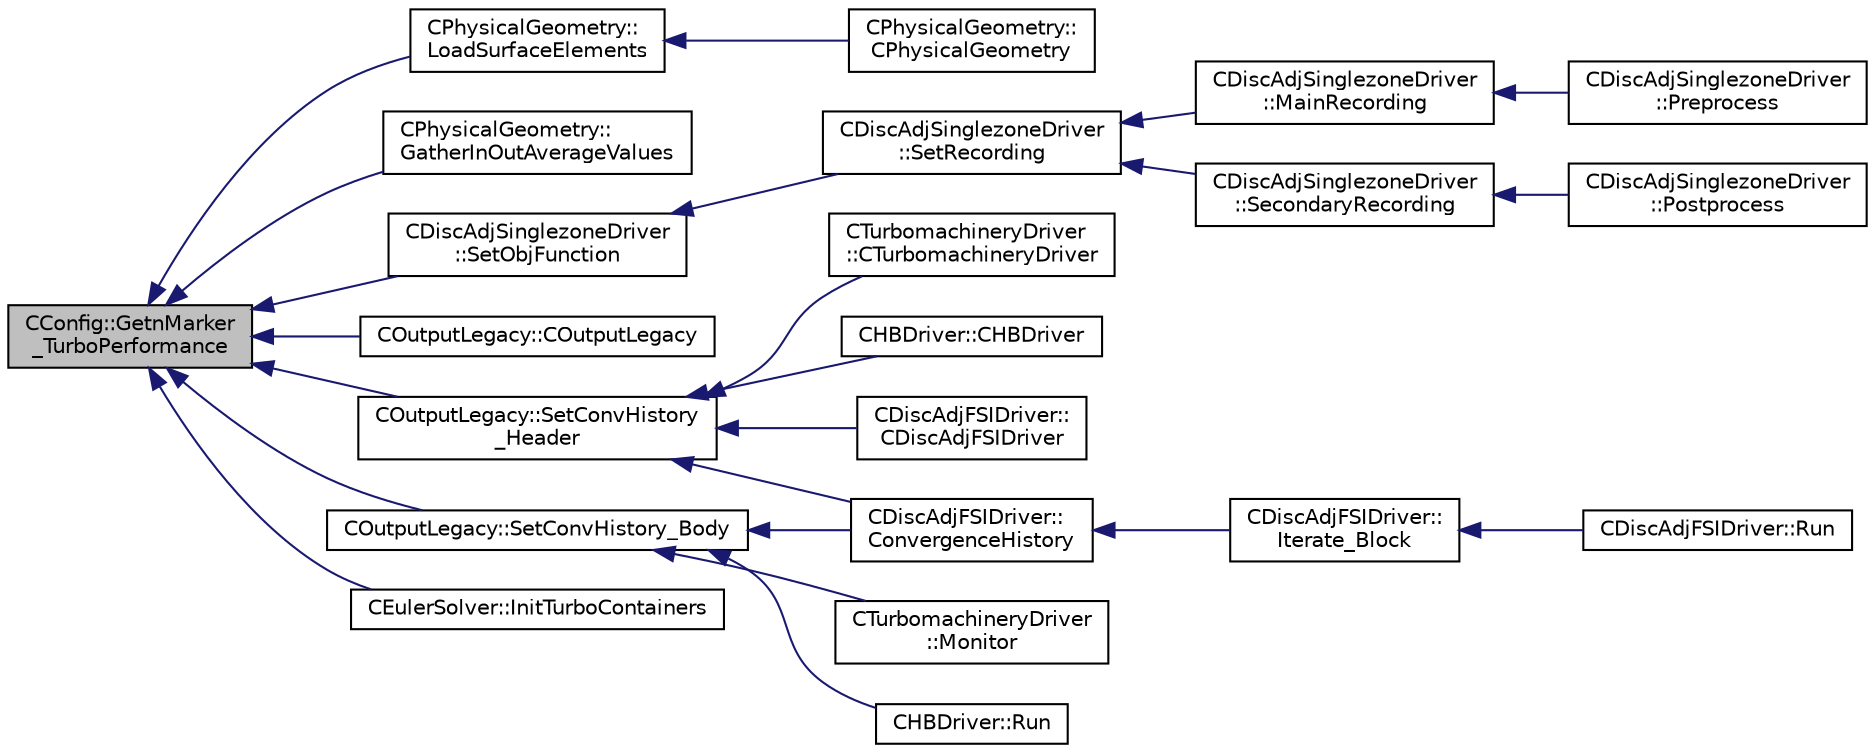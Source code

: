 digraph "CConfig::GetnMarker_TurboPerformance"
{
  edge [fontname="Helvetica",fontsize="10",labelfontname="Helvetica",labelfontsize="10"];
  node [fontname="Helvetica",fontsize="10",shape=record];
  rankdir="LR";
  Node9258 [label="CConfig::GetnMarker\l_TurboPerformance",height=0.2,width=0.4,color="black", fillcolor="grey75", style="filled", fontcolor="black"];
  Node9258 -> Node9259 [dir="back",color="midnightblue",fontsize="10",style="solid",fontname="Helvetica"];
  Node9259 [label="CPhysicalGeometry::\lLoadSurfaceElements",height=0.2,width=0.4,color="black", fillcolor="white", style="filled",URL="$class_c_physical_geometry.html#ae8bc780573f7358809e4556f75a3f5de",tooltip="Load the local surface elements after partitioning (owned and ghost) into the geometry class objects..."];
  Node9259 -> Node9260 [dir="back",color="midnightblue",fontsize="10",style="solid",fontname="Helvetica"];
  Node9260 [label="CPhysicalGeometry::\lCPhysicalGeometry",height=0.2,width=0.4,color="black", fillcolor="white", style="filled",URL="$class_c_physical_geometry.html#addad3f466423ba9243a396763d442f9a",tooltip="Accepts a geometry container holding a linearly partitioned grid with coloring performed by ParMETIS..."];
  Node9258 -> Node9261 [dir="back",color="midnightblue",fontsize="10",style="solid",fontname="Helvetica"];
  Node9261 [label="CPhysicalGeometry::\lGatherInOutAverageValues",height=0.2,width=0.4,color="black", fillcolor="white", style="filled",URL="$class_c_physical_geometry.html#a217e5337523ba85579c8a3d209bf25d9",tooltip="Set turbo boundary vertex. "];
  Node9258 -> Node9262 [dir="back",color="midnightblue",fontsize="10",style="solid",fontname="Helvetica"];
  Node9262 [label="CDiscAdjSinglezoneDriver\l::SetObjFunction",height=0.2,width=0.4,color="black", fillcolor="white", style="filled",URL="$class_c_disc_adj_singlezone_driver.html#aea0513ac808106c6a92be610b3b17a6a",tooltip="Set the objective function. "];
  Node9262 -> Node9263 [dir="back",color="midnightblue",fontsize="10",style="solid",fontname="Helvetica"];
  Node9263 [label="CDiscAdjSinglezoneDriver\l::SetRecording",height=0.2,width=0.4,color="black", fillcolor="white", style="filled",URL="$class_c_disc_adj_singlezone_driver.html#a7e519f0f189a3a102b0630edaaa9d233",tooltip="Record one iteration of a flow iteration in within multiple zones. "];
  Node9263 -> Node9264 [dir="back",color="midnightblue",fontsize="10",style="solid",fontname="Helvetica"];
  Node9264 [label="CDiscAdjSinglezoneDriver\l::MainRecording",height=0.2,width=0.4,color="black", fillcolor="white", style="filled",URL="$class_c_disc_adj_singlezone_driver.html#af4087bc4859a336b67555336d8f28aaf",tooltip="Record the main computational path. "];
  Node9264 -> Node9265 [dir="back",color="midnightblue",fontsize="10",style="solid",fontname="Helvetica"];
  Node9265 [label="CDiscAdjSinglezoneDriver\l::Preprocess",height=0.2,width=0.4,color="black", fillcolor="white", style="filled",URL="$class_c_disc_adj_singlezone_driver.html#a2d0785572312526d0bd695a14dd405f2",tooltip="Preprocess the single-zone iteration. "];
  Node9263 -> Node9266 [dir="back",color="midnightblue",fontsize="10",style="solid",fontname="Helvetica"];
  Node9266 [label="CDiscAdjSinglezoneDriver\l::SecondaryRecording",height=0.2,width=0.4,color="black", fillcolor="white", style="filled",URL="$class_c_disc_adj_singlezone_driver.html#ad328a74dd89ed2e335b22c4bf2b53cb0",tooltip="Record the secondary computational path. "];
  Node9266 -> Node9267 [dir="back",color="midnightblue",fontsize="10",style="solid",fontname="Helvetica"];
  Node9267 [label="CDiscAdjSinglezoneDriver\l::Postprocess",height=0.2,width=0.4,color="black", fillcolor="white", style="filled",URL="$class_c_disc_adj_singlezone_driver.html#af0ac923c07d86674b252c28df9a115da",tooltip="Postprocess the adjoint iteration for ZONE_0. "];
  Node9258 -> Node9268 [dir="back",color="midnightblue",fontsize="10",style="solid",fontname="Helvetica"];
  Node9268 [label="COutputLegacy::COutputLegacy",height=0.2,width=0.4,color="black", fillcolor="white", style="filled",URL="$class_c_output_legacy.html#afb0a799ee8efdded5660c12de884ce9c",tooltip="Constructor of the class. "];
  Node9258 -> Node9269 [dir="back",color="midnightblue",fontsize="10",style="solid",fontname="Helvetica"];
  Node9269 [label="COutputLegacy::SetConvHistory\l_Header",height=0.2,width=0.4,color="black", fillcolor="white", style="filled",URL="$class_c_output_legacy.html#a18b50c074872fff05e5be4022c4a54de",tooltip="Write the header of the history file. "];
  Node9269 -> Node9270 [dir="back",color="midnightblue",fontsize="10",style="solid",fontname="Helvetica"];
  Node9270 [label="CTurbomachineryDriver\l::CTurbomachineryDriver",height=0.2,width=0.4,color="black", fillcolor="white", style="filled",URL="$class_c_turbomachinery_driver.html#a69e22449283c30291cabc99eaad62e63",tooltip="Constructor of the class. "];
  Node9269 -> Node9271 [dir="back",color="midnightblue",fontsize="10",style="solid",fontname="Helvetica"];
  Node9271 [label="CHBDriver::CHBDriver",height=0.2,width=0.4,color="black", fillcolor="white", style="filled",URL="$class_c_h_b_driver.html#a270d371133771fdd74e613712ef07797",tooltip="Constructor of the class. "];
  Node9269 -> Node9272 [dir="back",color="midnightblue",fontsize="10",style="solid",fontname="Helvetica"];
  Node9272 [label="CDiscAdjFSIDriver::\lCDiscAdjFSIDriver",height=0.2,width=0.4,color="black", fillcolor="white", style="filled",URL="$class_c_disc_adj_f_s_i_driver.html#a8344e360dcd6fdc913a79364d809f9b3",tooltip="Constructor of the class. "];
  Node9269 -> Node9273 [dir="back",color="midnightblue",fontsize="10",style="solid",fontname="Helvetica"];
  Node9273 [label="CDiscAdjFSIDriver::\lConvergenceHistory",height=0.2,width=0.4,color="black", fillcolor="white", style="filled",URL="$class_c_disc_adj_f_s_i_driver.html#a139dfa2442613879f2b15f28a09c2bd5",tooltip="Output the convergence history. "];
  Node9273 -> Node9274 [dir="back",color="midnightblue",fontsize="10",style="solid",fontname="Helvetica"];
  Node9274 [label="CDiscAdjFSIDriver::\lIterate_Block",height=0.2,width=0.4,color="black", fillcolor="white", style="filled",URL="$class_c_disc_adj_f_s_i_driver.html#a84949f139fa795b7d34d6ff77e82eb5c",tooltip="Iterate a certain block for adjoint FSI - may be the whole set of variables or independent and subite..."];
  Node9274 -> Node9275 [dir="back",color="midnightblue",fontsize="10",style="solid",fontname="Helvetica"];
  Node9275 [label="CDiscAdjFSIDriver::Run",height=0.2,width=0.4,color="black", fillcolor="white", style="filled",URL="$class_c_disc_adj_f_s_i_driver.html#a2e965d6e9c4dcfc296077cae225cab21",tooltip="Run a Discrete Adjoint iteration for the FSI problem. "];
  Node9258 -> Node9276 [dir="back",color="midnightblue",fontsize="10",style="solid",fontname="Helvetica"];
  Node9276 [label="COutputLegacy::SetConvHistory_Body",height=0.2,width=0.4,color="black", fillcolor="white", style="filled",URL="$class_c_output_legacy.html#a217cc0d778a3828499189a9debee47c6",tooltip="Write the history file and the convergence on the screen for serial computations. ..."];
  Node9276 -> Node9277 [dir="back",color="midnightblue",fontsize="10",style="solid",fontname="Helvetica"];
  Node9277 [label="CTurbomachineryDriver\l::Monitor",height=0.2,width=0.4,color="black", fillcolor="white", style="filled",URL="$class_c_turbomachinery_driver.html#a41d7b50bbacef68eb5436293ebb2da4f",tooltip="Monitor the computation. "];
  Node9276 -> Node9278 [dir="back",color="midnightblue",fontsize="10",style="solid",fontname="Helvetica"];
  Node9278 [label="CHBDriver::Run",height=0.2,width=0.4,color="black", fillcolor="white", style="filled",URL="$class_c_h_b_driver.html#a98c0448a8e0404845ee54e25b62eaea9",tooltip="Run a single iteration of a Harmonic Balance problem. "];
  Node9276 -> Node9273 [dir="back",color="midnightblue",fontsize="10",style="solid",fontname="Helvetica"];
  Node9258 -> Node9279 [dir="back",color="midnightblue",fontsize="10",style="solid",fontname="Helvetica"];
  Node9279 [label="CEulerSolver::InitTurboContainers",height=0.2,width=0.4,color="black", fillcolor="white", style="filled",URL="$class_c_euler_solver.html#a4ad866d7431d69fba0a8bc491014f264",tooltip="Initilize turbo containers. "];
}

